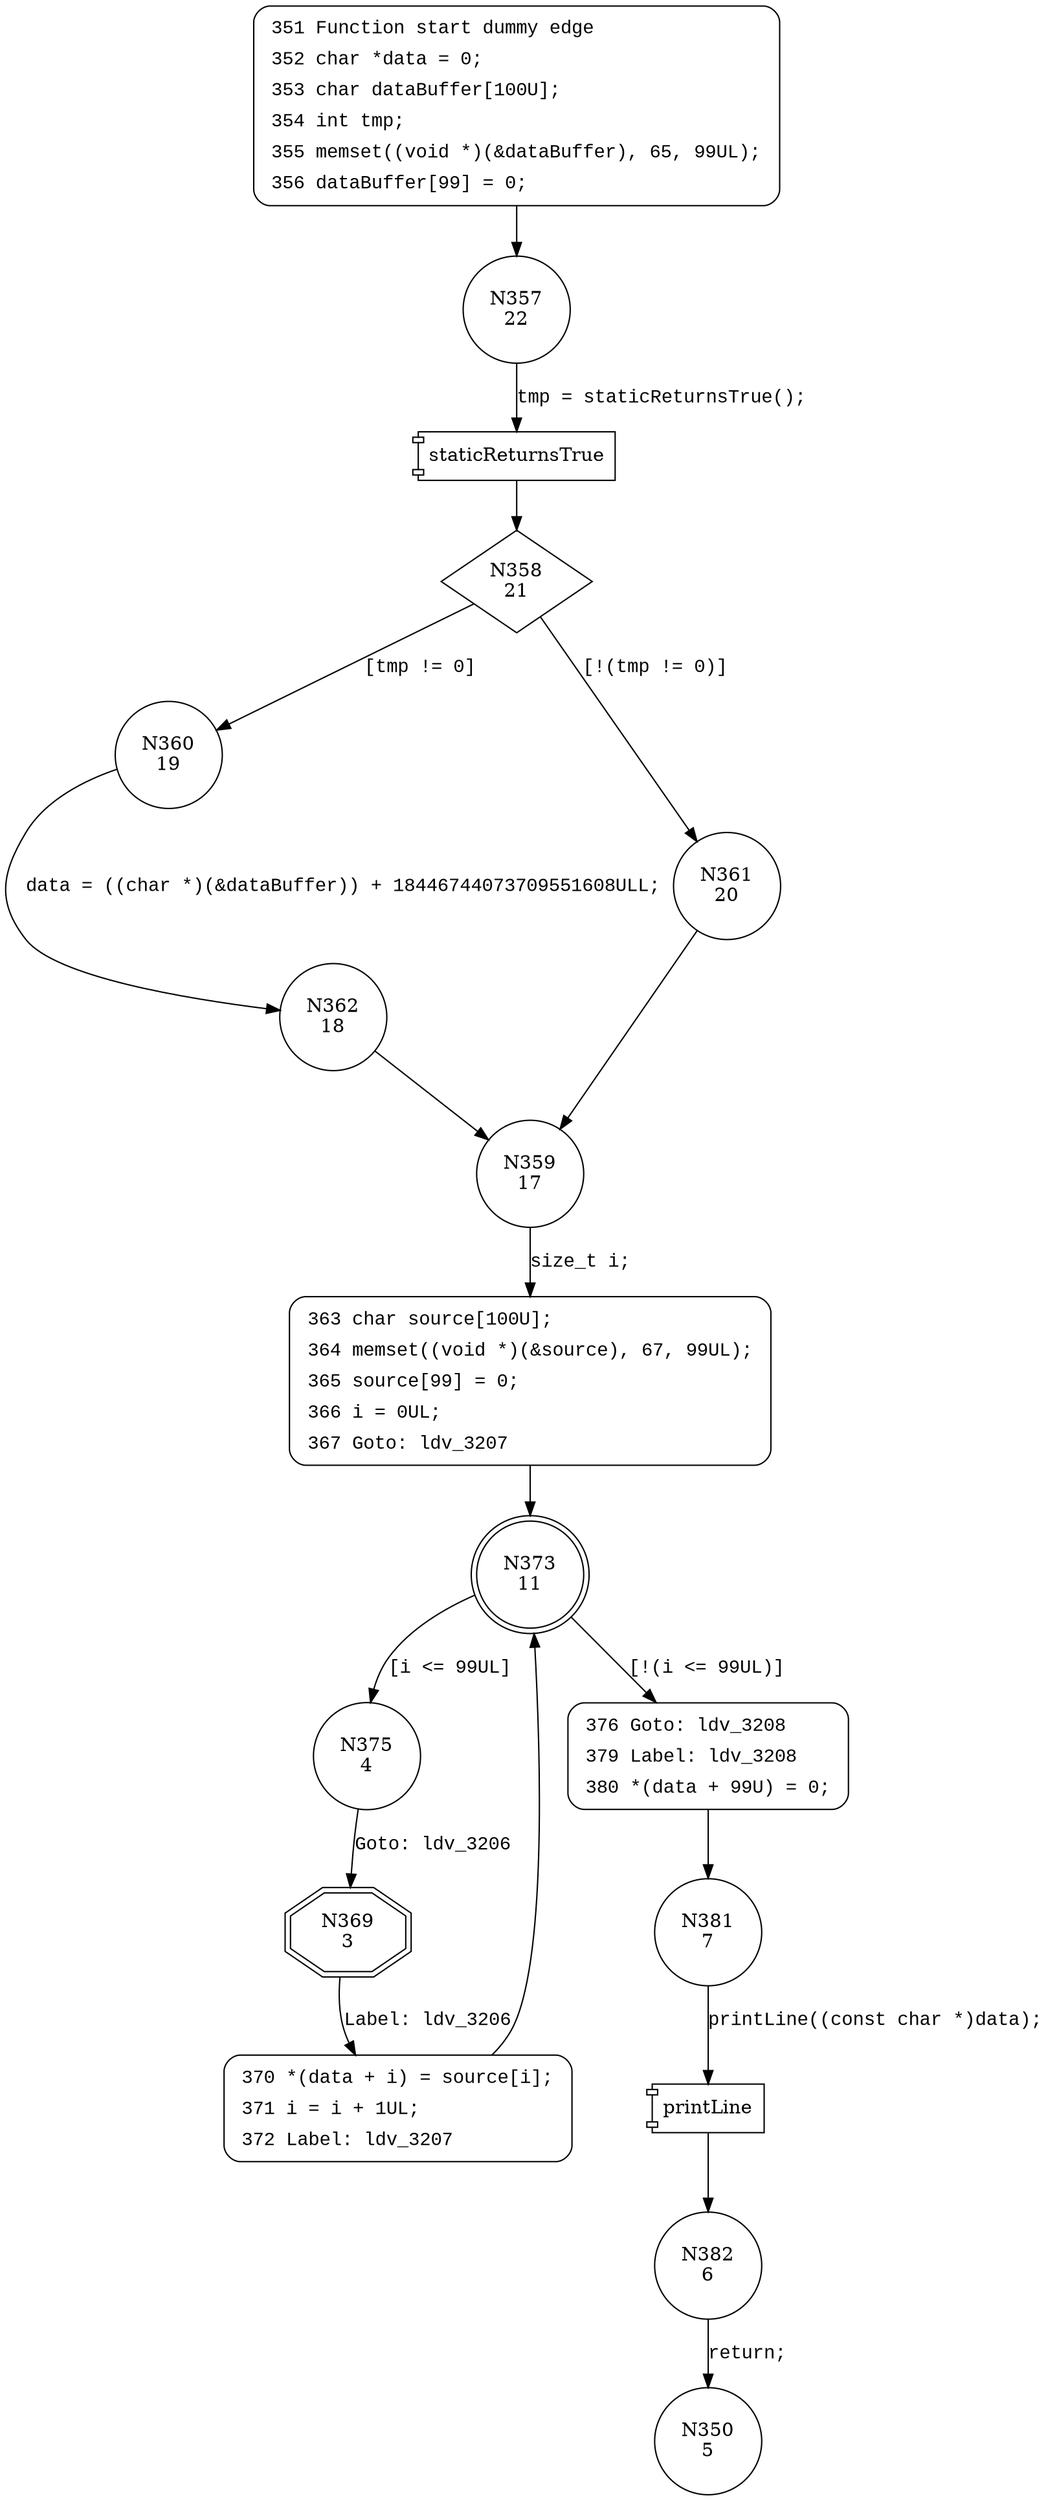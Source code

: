 digraph CWE124_Buffer_Underwrite__char_declare_loop_08_bad {
357 [shape="circle" label="N357\n22"]
358 [shape="diamond" label="N358\n21"]
360 [shape="circle" label="N360\n19"]
361 [shape="circle" label="N361\n20"]
359 [shape="circle" label="N359\n17"]
363 [shape="circle" label="N363\n16"]
373 [shape="doublecircle" label="N373\n11"]
375 [shape="circle" label="N375\n4"]
376 [shape="circle" label="N376\n10"]
381 [shape="circle" label="N381\n7"]
382 [shape="circle" label="N382\n6"]
369 [shape="doubleoctagon" label="N369\n3"]
370 [shape="circle" label="N370\n2"]
362 [shape="circle" label="N362\n18"]
350 [shape="circle" label="N350\n5"]
351 [style="filled,bold" penwidth="1" fillcolor="white" fontname="Courier New" shape="Mrecord" label=<<table border="0" cellborder="0" cellpadding="3" bgcolor="white"><tr><td align="right">351</td><td align="left">Function start dummy edge</td></tr><tr><td align="right">352</td><td align="left">char *data = 0;</td></tr><tr><td align="right">353</td><td align="left">char dataBuffer[100U];</td></tr><tr><td align="right">354</td><td align="left">int tmp;</td></tr><tr><td align="right">355</td><td align="left">memset((void *)(&amp;dataBuffer), 65, 99UL);</td></tr><tr><td align="right">356</td><td align="left">dataBuffer[99] = 0;</td></tr></table>>]
351 -> 357[label=""]
363 [style="filled,bold" penwidth="1" fillcolor="white" fontname="Courier New" shape="Mrecord" label=<<table border="0" cellborder="0" cellpadding="3" bgcolor="white"><tr><td align="right">363</td><td align="left">char source[100U];</td></tr><tr><td align="right">364</td><td align="left">memset((void *)(&amp;source), 67, 99UL);</td></tr><tr><td align="right">365</td><td align="left">source[99] = 0;</td></tr><tr><td align="right">366</td><td align="left">i = 0UL;</td></tr><tr><td align="right">367</td><td align="left">Goto: ldv_3207</td></tr></table>>]
363 -> 373[label=""]
376 [style="filled,bold" penwidth="1" fillcolor="white" fontname="Courier New" shape="Mrecord" label=<<table border="0" cellborder="0" cellpadding="3" bgcolor="white"><tr><td align="right">376</td><td align="left">Goto: ldv_3208</td></tr><tr><td align="right">379</td><td align="left">Label: ldv_3208</td></tr><tr><td align="right">380</td><td align="left">*(data + 99U) = 0;</td></tr></table>>]
376 -> 381[label=""]
370 [style="filled,bold" penwidth="1" fillcolor="white" fontname="Courier New" shape="Mrecord" label=<<table border="0" cellborder="0" cellpadding="3" bgcolor="white"><tr><td align="right">370</td><td align="left">*(data + i) = source[i];</td></tr><tr><td align="right">371</td><td align="left">i = i + 1UL;</td></tr><tr><td align="right">372</td><td align="left">Label: ldv_3207</td></tr></table>>]
370 -> 373[label=""]
100025 [shape="component" label="staticReturnsTrue"]
357 -> 100025 [label="tmp = staticReturnsTrue();" fontname="Courier New"]
100025 -> 358 [label="" fontname="Courier New"]
358 -> 360 [label="[tmp != 0]" fontname="Courier New"]
358 -> 361 [label="[!(tmp != 0)]" fontname="Courier New"]
359 -> 363 [label="size_t i;" fontname="Courier New"]
373 -> 375 [label="[i <= 99UL]" fontname="Courier New"]
373 -> 376 [label="[!(i <= 99UL)]" fontname="Courier New"]
100026 [shape="component" label="printLine"]
381 -> 100026 [label="printLine((const char *)data);" fontname="Courier New"]
100026 -> 382 [label="" fontname="Courier New"]
375 -> 369 [label="Goto: ldv_3206" fontname="Courier New"]
369 -> 370 [label="Label: ldv_3206" fontname="Courier New"]
360 -> 362 [label="data = ((char *)(&dataBuffer)) + 18446744073709551608ULL;" fontname="Courier New"]
361 -> 359 [label="" fontname="Courier New"]
382 -> 350 [label="return;" fontname="Courier New"]
362 -> 359 [label="" fontname="Courier New"]
}